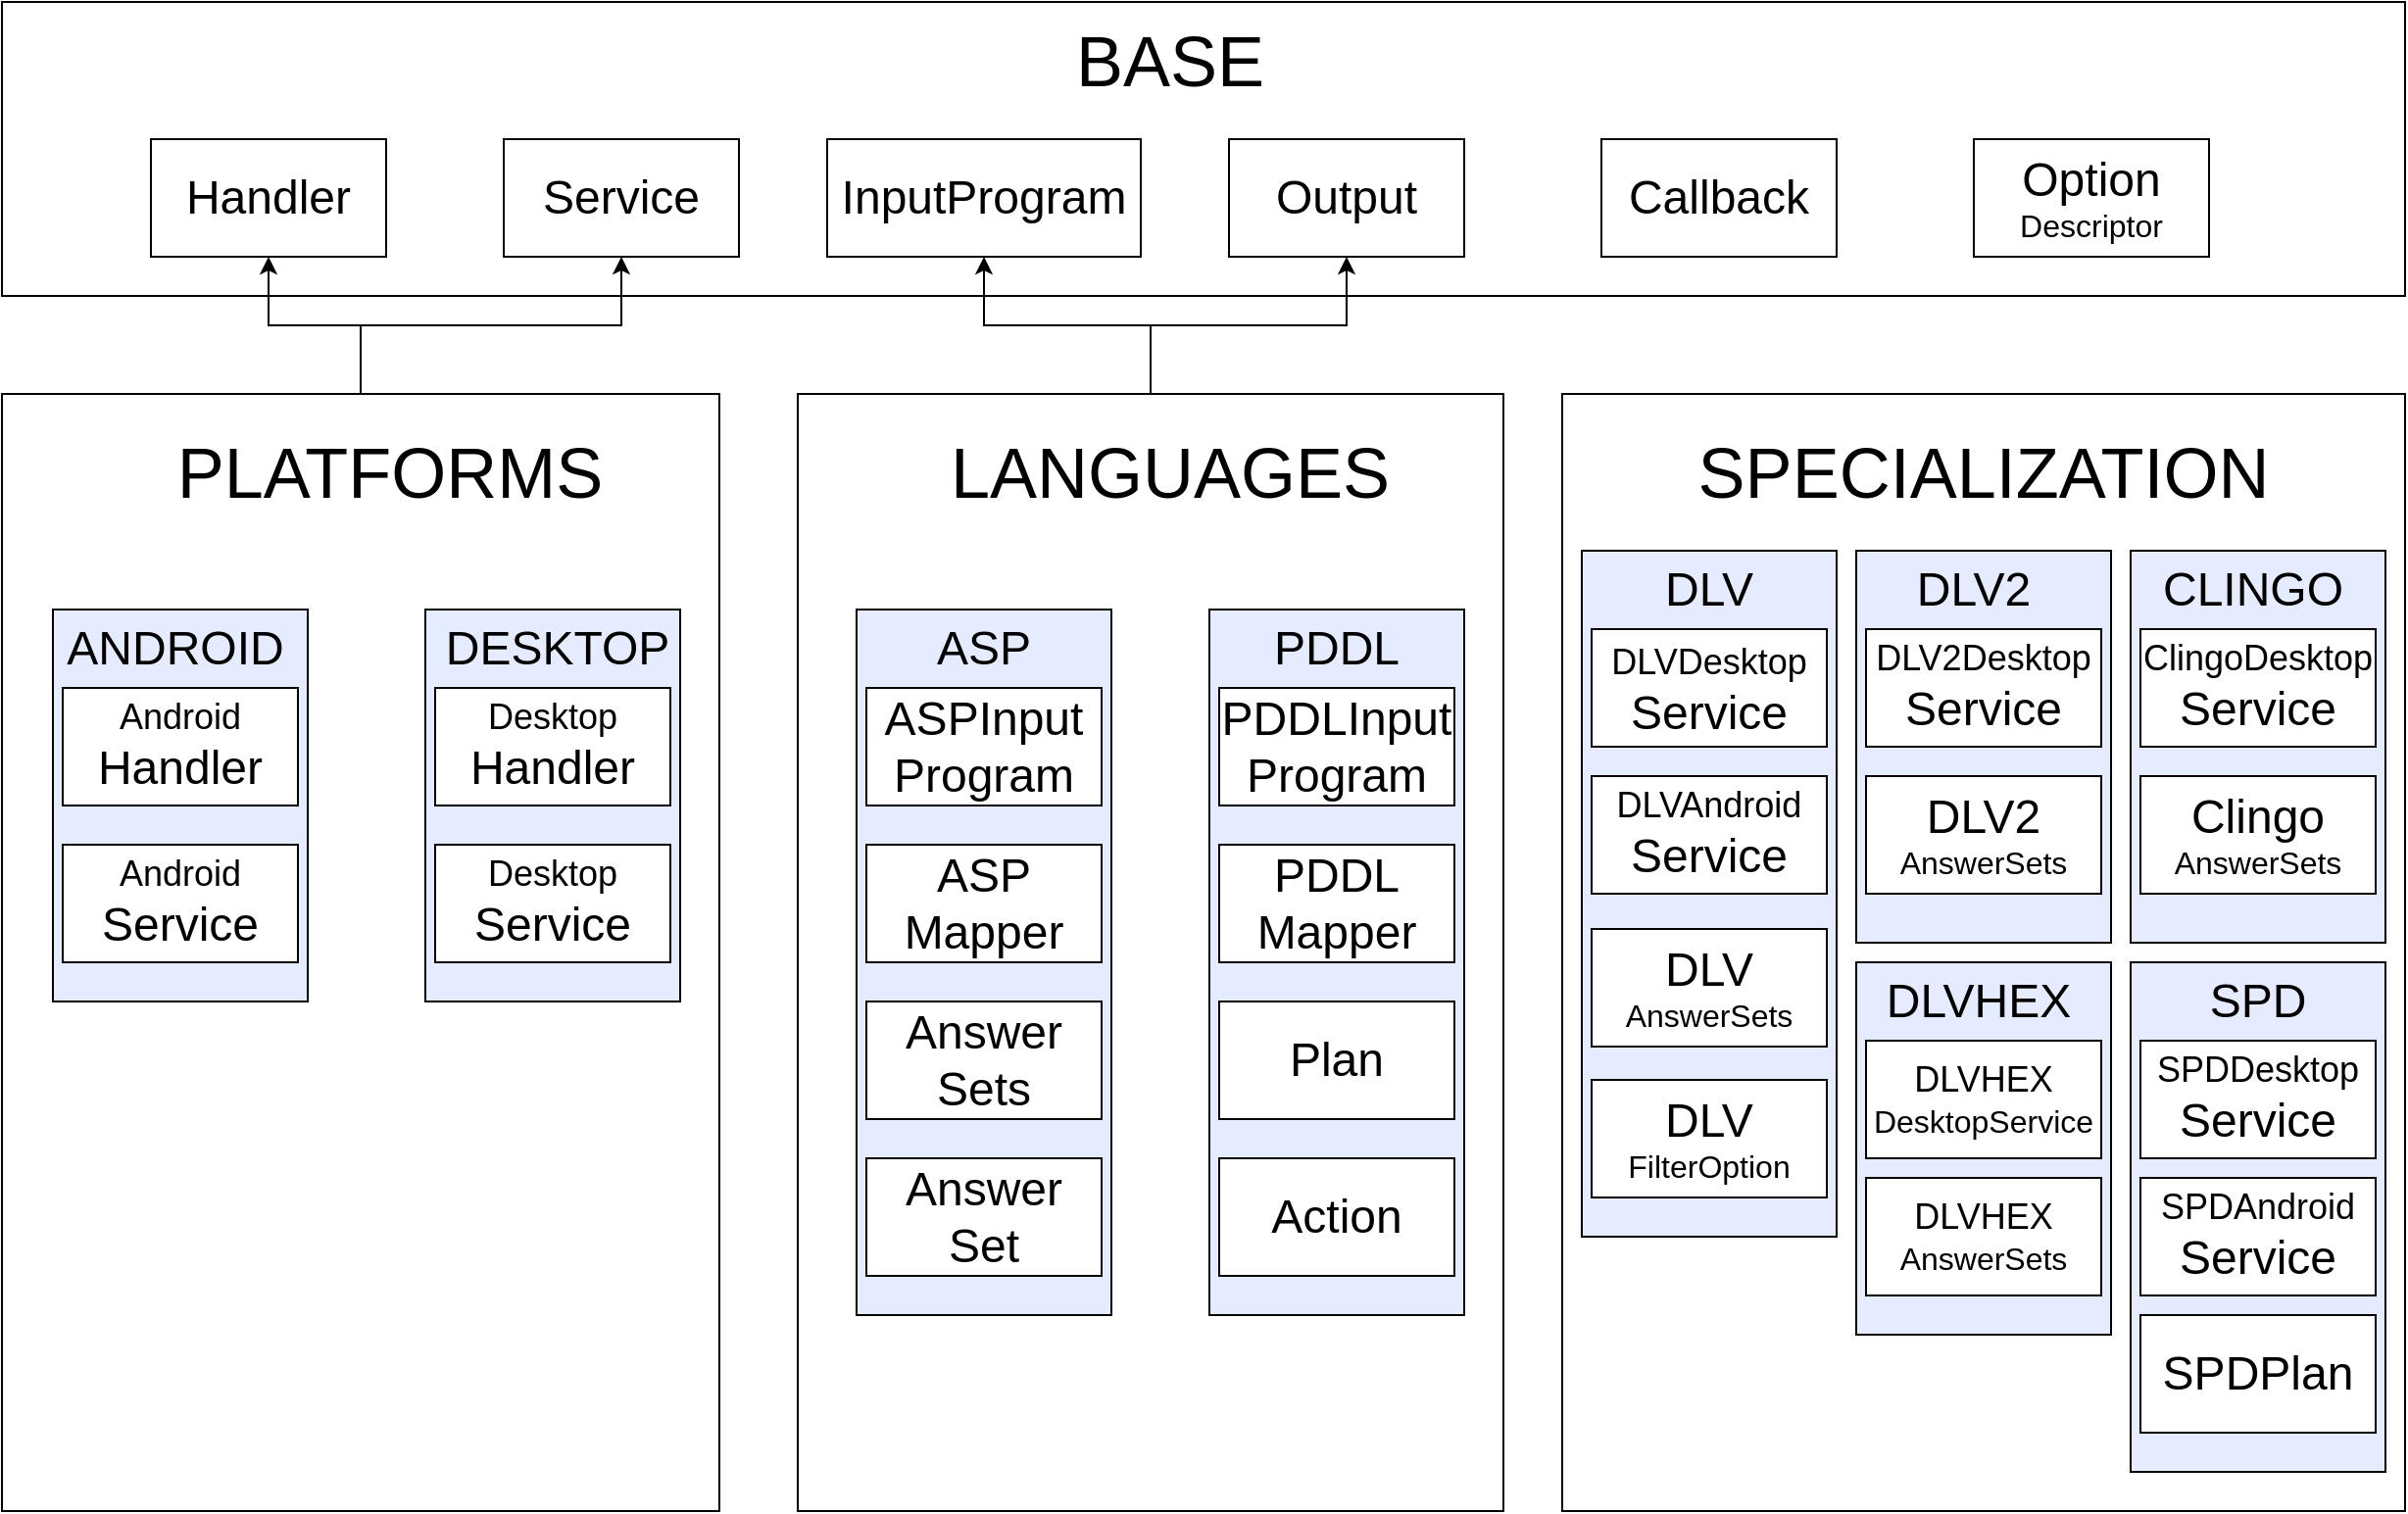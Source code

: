 <mxfile version="13.5.7" type="device"><diagram id="Fj9x7O_CkZr_U7ihlCWw" name="Page-1"><mxGraphModel dx="868" dy="413" grid="1" gridSize="10" guides="1" tooltips="1" connect="1" arrows="1" fold="1" page="1" pageScale="1" pageWidth="827" pageHeight="1169" math="0" shadow="0"><root><mxCell id="0"/><mxCell id="1" parent="0"/><mxCell id="EeC9ZIgdTXUM18OhbxAr-7" value="" style="rounded=0;whiteSpace=wrap;html=1;" parent="1" vertex="1"><mxGeometry x="284" y="60" width="1226" height="150" as="geometry"/></mxCell><mxCell id="EeC9ZIgdTXUM18OhbxAr-1" value="&lt;font style=&quot;font-size: 24px&quot;&gt;Handler&lt;/font&gt;" style="rounded=0;whiteSpace=wrap;html=1;" parent="1" vertex="1"><mxGeometry x="360" y="130" width="120" height="60" as="geometry"/></mxCell><mxCell id="EeC9ZIgdTXUM18OhbxAr-2" value="&lt;font style=&quot;font-size: 24px&quot;&gt;Service&lt;/font&gt;" style="rounded=0;whiteSpace=wrap;html=1;" parent="1" vertex="1"><mxGeometry x="540" y="130" width="120" height="60" as="geometry"/></mxCell><mxCell id="EeC9ZIgdTXUM18OhbxAr-3" value="&lt;font style=&quot;font-size: 24px&quot;&gt;Output&lt;/font&gt;" style="rounded=0;whiteSpace=wrap;html=1;" parent="1" vertex="1"><mxGeometry x="910" y="130" width="120" height="60" as="geometry"/></mxCell><mxCell id="EeC9ZIgdTXUM18OhbxAr-4" value="&lt;font style=&quot;font-size: 24px&quot;&gt;InputProgram&lt;/font&gt;" style="rounded=0;whiteSpace=wrap;html=1;" parent="1" vertex="1"><mxGeometry x="705" y="130" width="160" height="60" as="geometry"/></mxCell><mxCell id="EeC9ZIgdTXUM18OhbxAr-6" value="&lt;div&gt;&lt;font style=&quot;font-size: 24px&quot;&gt;Option&lt;/font&gt;&lt;/div&gt;&lt;div&gt;&lt;font size=&quot;3&quot;&gt;Descriptor&lt;/font&gt;&lt;br&gt;&lt;/div&gt;" style="rounded=0;whiteSpace=wrap;html=1;" parent="1" vertex="1"><mxGeometry x="1290" y="130" width="120" height="60" as="geometry"/></mxCell><mxCell id="EeC9ZIgdTXUM18OhbxAr-60" style="edgeStyle=orthogonalEdgeStyle;rounded=0;orthogonalLoop=1;jettySize=auto;html=1;entryX=0.5;entryY=1;entryDx=0;entryDy=0;" parent="1" source="EeC9ZIgdTXUM18OhbxAr-8" target="EeC9ZIgdTXUM18OhbxAr-1" edge="1"><mxGeometry relative="1" as="geometry"/></mxCell><mxCell id="EeC9ZIgdTXUM18OhbxAr-61" style="edgeStyle=orthogonalEdgeStyle;rounded=0;orthogonalLoop=1;jettySize=auto;html=1;entryX=0.5;entryY=1;entryDx=0;entryDy=0;" parent="1" source="EeC9ZIgdTXUM18OhbxAr-8" target="EeC9ZIgdTXUM18OhbxAr-2" edge="1"><mxGeometry relative="1" as="geometry"/></mxCell><mxCell id="EeC9ZIgdTXUM18OhbxAr-8" value="" style="rounded=0;whiteSpace=wrap;html=1;" parent="1" vertex="1"><mxGeometry x="284" y="260" width="366" height="570" as="geometry"/></mxCell><mxCell id="EeC9ZIgdTXUM18OhbxAr-9" value="" style="rounded=0;whiteSpace=wrap;html=1;fillColor=#E6ECFF;" parent="1" vertex="1"><mxGeometry x="310" y="370" width="130" height="200" as="geometry"/></mxCell><mxCell id="EeC9ZIgdTXUM18OhbxAr-10" value="" style="rounded=0;whiteSpace=wrap;html=1;fillColor=#E6ECFF;" parent="1" vertex="1"><mxGeometry x="500" y="370" width="130" height="200" as="geometry"/></mxCell><mxCell id="EeC9ZIgdTXUM18OhbxAr-11" value="&lt;font style=&quot;font-size: 36px&quot;&gt;&lt;font&gt;PLATFORM&lt;/font&gt;&lt;font&gt;S&lt;/font&gt;&lt;/font&gt;" style="text;html=1;strokeColor=none;fillColor=none;align=center;verticalAlign=middle;whiteSpace=wrap;rounded=0;" parent="1" vertex="1"><mxGeometry x="352" y="290" width="260" height="20" as="geometry"/></mxCell><mxCell id="EeC9ZIgdTXUM18OhbxAr-12" value="&lt;font style=&quot;font-size: 36px&quot;&gt;BASE&lt;/font&gt;" style="text;html=1;strokeColor=none;fillColor=none;align=center;verticalAlign=middle;whiteSpace=wrap;rounded=0;" parent="1" vertex="1"><mxGeometry x="750" y="80" width="260" height="20" as="geometry"/></mxCell><mxCell id="EeC9ZIgdTXUM18OhbxAr-13" value="&lt;div&gt;&lt;font style=&quot;font-size: 18px&quot;&gt;Android&lt;/font&gt;&lt;/div&gt;&lt;div&gt;&lt;font style=&quot;font-size: 24px&quot;&gt;Handler&lt;/font&gt;&lt;br&gt;&lt;/div&gt;" style="rounded=0;whiteSpace=wrap;html=1;fillColor=#FFFFFF;" parent="1" vertex="1"><mxGeometry x="315" y="410" width="120" height="60" as="geometry"/></mxCell><mxCell id="EeC9ZIgdTXUM18OhbxAr-14" value="&lt;div&gt;&lt;font style=&quot;font-size: 18px&quot;&gt;Android&lt;/font&gt;&lt;/div&gt;&lt;div&gt;&lt;font style=&quot;font-size: 24px&quot;&gt;Service&lt;/font&gt;&lt;br&gt;&lt;/div&gt;" style="rounded=0;whiteSpace=wrap;html=1;fillColor=#FFFFFF;" parent="1" vertex="1"><mxGeometry x="315" y="490" width="120" height="60" as="geometry"/></mxCell><mxCell id="EeC9ZIgdTXUM18OhbxAr-15" value="&lt;div&gt;&lt;font style=&quot;font-size: 18px&quot;&gt;Desktop&lt;/font&gt;&lt;/div&gt;&lt;div&gt;&lt;font style=&quot;font-size: 24px&quot;&gt;Handler&lt;/font&gt;&lt;br&gt;&lt;/div&gt;" style="rounded=0;whiteSpace=wrap;html=1;fillColor=#FFFFFF;" parent="1" vertex="1"><mxGeometry x="505" y="410" width="120" height="60" as="geometry"/></mxCell><mxCell id="EeC9ZIgdTXUM18OhbxAr-16" value="&lt;div&gt;&lt;font style=&quot;font-size: 18px&quot;&gt;Desktop&lt;/font&gt;&lt;/div&gt;&lt;div&gt;&lt;font style=&quot;font-size: 24px&quot;&gt;Service&lt;/font&gt;&lt;br&gt;&lt;/div&gt;" style="rounded=0;whiteSpace=wrap;html=1;fillColor=#FFFFFF;" parent="1" vertex="1"><mxGeometry x="505" y="490" width="120" height="60" as="geometry"/></mxCell><mxCell id="EeC9ZIgdTXUM18OhbxAr-17" value="&lt;font style=&quot;font-size: 24px&quot;&gt;ANDROID&lt;/font&gt;" style="text;html=1;strokeColor=none;fillColor=none;align=center;verticalAlign=middle;whiteSpace=wrap;rounded=0;" parent="1" vertex="1"><mxGeometry x="350" y="380" width="45" height="20" as="geometry"/></mxCell><mxCell id="EeC9ZIgdTXUM18OhbxAr-18" value="&lt;font style=&quot;font-size: 24px&quot;&gt;DESKTOP&lt;/font&gt;" style="text;html=1;strokeColor=none;fillColor=none;align=center;verticalAlign=middle;whiteSpace=wrap;rounded=0;" parent="1" vertex="1"><mxGeometry x="550" y="380" width="35" height="20" as="geometry"/></mxCell><mxCell id="EeC9ZIgdTXUM18OhbxAr-62" style="edgeStyle=orthogonalEdgeStyle;rounded=0;orthogonalLoop=1;jettySize=auto;html=1;entryX=0.5;entryY=1;entryDx=0;entryDy=0;" parent="1" source="EeC9ZIgdTXUM18OhbxAr-19" target="EeC9ZIgdTXUM18OhbxAr-4" edge="1"><mxGeometry relative="1" as="geometry"/></mxCell><mxCell id="EeC9ZIgdTXUM18OhbxAr-63" style="edgeStyle=orthogonalEdgeStyle;rounded=0;orthogonalLoop=1;jettySize=auto;html=1;entryX=0.5;entryY=1;entryDx=0;entryDy=0;" parent="1" source="EeC9ZIgdTXUM18OhbxAr-19" target="EeC9ZIgdTXUM18OhbxAr-3" edge="1"><mxGeometry relative="1" as="geometry"/></mxCell><mxCell id="EeC9ZIgdTXUM18OhbxAr-19" value="" style="rounded=0;whiteSpace=wrap;html=1;fillColor=#FFFFFF;" parent="1" vertex="1"><mxGeometry x="690" y="260" width="360" height="570" as="geometry"/></mxCell><mxCell id="EeC9ZIgdTXUM18OhbxAr-20" value="&lt;font style=&quot;font-size: 36px&quot;&gt;LANGUAGES&lt;/font&gt;" style="text;html=1;strokeColor=none;fillColor=none;align=center;verticalAlign=middle;whiteSpace=wrap;rounded=0;" parent="1" vertex="1"><mxGeometry x="750" y="290" width="260" height="20" as="geometry"/></mxCell><mxCell id="EeC9ZIgdTXUM18OhbxAr-21" value="" style="rounded=0;whiteSpace=wrap;html=1;fillColor=#E6ECFF;" parent="1" vertex="1"><mxGeometry x="720" y="370" width="130" height="360" as="geometry"/></mxCell><mxCell id="EeC9ZIgdTXUM18OhbxAr-22" value="" style="rounded=0;whiteSpace=wrap;html=1;fillColor=#E6ECFF;" parent="1" vertex="1"><mxGeometry x="900" y="370" width="130" height="360" as="geometry"/></mxCell><mxCell id="EeC9ZIgdTXUM18OhbxAr-23" value="&lt;font style=&quot;font-size: 24px&quot;&gt;ASP&lt;/font&gt;" style="text;html=1;strokeColor=none;fillColor=none;align=center;verticalAlign=middle;whiteSpace=wrap;rounded=0;" parent="1" vertex="1"><mxGeometry x="765" y="380" width="40" height="20" as="geometry"/></mxCell><mxCell id="EeC9ZIgdTXUM18OhbxAr-25" value="&lt;font style=&quot;font-size: 24px&quot;&gt;ASPInput&lt;br&gt;Program&lt;/font&gt;" style="rounded=0;whiteSpace=wrap;html=1;fillColor=#FFFFFF;" parent="1" vertex="1"><mxGeometry x="725" y="410" width="120" height="60" as="geometry"/></mxCell><mxCell id="EeC9ZIgdTXUM18OhbxAr-26" value="&lt;font style=&quot;font-size: 24px&quot;&gt;ASP&lt;br&gt;Mapper&lt;/font&gt;" style="rounded=0;whiteSpace=wrap;html=1;fillColor=#FFFFFF;" parent="1" vertex="1"><mxGeometry x="725" y="490" width="120" height="60" as="geometry"/></mxCell><mxCell id="EeC9ZIgdTXUM18OhbxAr-27" value="&lt;font style=&quot;font-size: 24px&quot;&gt;Answer&lt;br&gt;Sets&lt;/font&gt;" style="rounded=0;whiteSpace=wrap;html=1;fillColor=#FFFFFF;" parent="1" vertex="1"><mxGeometry x="725" y="570" width="120" height="60" as="geometry"/></mxCell><mxCell id="EeC9ZIgdTXUM18OhbxAr-28" value="&lt;font style=&quot;font-size: 24px&quot;&gt;Answer&lt;br&gt;Set&lt;/font&gt;" style="rounded=0;whiteSpace=wrap;html=1;fillColor=#FFFFFF;" parent="1" vertex="1"><mxGeometry x="725" y="650" width="120" height="60" as="geometry"/></mxCell><mxCell id="EeC9ZIgdTXUM18OhbxAr-29" value="&lt;font style=&quot;font-size: 24px&quot;&gt;PDDL&lt;/font&gt;" style="text;html=1;strokeColor=none;fillColor=none;align=center;verticalAlign=middle;whiteSpace=wrap;rounded=0;" parent="1" vertex="1"><mxGeometry x="945" y="380" width="40" height="20" as="geometry"/></mxCell><mxCell id="EeC9ZIgdTXUM18OhbxAr-30" value="&lt;font style=&quot;font-size: 24px&quot;&gt;PDDLInput&lt;br&gt;Program&lt;/font&gt;" style="rounded=0;whiteSpace=wrap;html=1;fillColor=#FFFFFF;" parent="1" vertex="1"><mxGeometry x="905" y="410" width="120" height="60" as="geometry"/></mxCell><mxCell id="EeC9ZIgdTXUM18OhbxAr-31" value="&lt;font style=&quot;font-size: 24px&quot;&gt;PDDL&lt;br&gt;Mapper&lt;/font&gt;" style="rounded=0;whiteSpace=wrap;html=1;fillColor=#FFFFFF;" parent="1" vertex="1"><mxGeometry x="905" y="490" width="120" height="60" as="geometry"/></mxCell><mxCell id="EeC9ZIgdTXUM18OhbxAr-32" value="&lt;font style=&quot;font-size: 24px&quot;&gt;Plan&lt;/font&gt;" style="rounded=0;whiteSpace=wrap;html=1;fillColor=#FFFFFF;" parent="1" vertex="1"><mxGeometry x="905" y="570" width="120" height="60" as="geometry"/></mxCell><mxCell id="EeC9ZIgdTXUM18OhbxAr-33" value="&lt;font style=&quot;font-size: 24px&quot;&gt;Action&lt;/font&gt;" style="rounded=0;whiteSpace=wrap;html=1;fillColor=#FFFFFF;" parent="1" vertex="1"><mxGeometry x="905" y="650" width="120" height="60" as="geometry"/></mxCell><mxCell id="EeC9ZIgdTXUM18OhbxAr-34" value="&lt;font style=&quot;font-size: 24px&quot;&gt;Callback&lt;/font&gt;" style="rounded=0;whiteSpace=wrap;html=1;fillColor=#FFFFFF;" parent="1" vertex="1"><mxGeometry x="1100" y="130" width="120" height="60" as="geometry"/></mxCell><mxCell id="EeC9ZIgdTXUM18OhbxAr-35" value="" style="rounded=0;whiteSpace=wrap;html=1;fillColor=#FFFFFF;" parent="1" vertex="1"><mxGeometry x="1080" y="260" width="430" height="570" as="geometry"/></mxCell><mxCell id="EeC9ZIgdTXUM18OhbxAr-36" value="&lt;font style=&quot;font-size: 36px&quot;&gt;SPECIALIZATION&lt;/font&gt;" style="text;html=1;strokeColor=none;fillColor=none;align=center;verticalAlign=middle;whiteSpace=wrap;rounded=0;" parent="1" vertex="1"><mxGeometry x="1165" y="290" width="260" height="20" as="geometry"/></mxCell><mxCell id="EeC9ZIgdTXUM18OhbxAr-37" value="" style="rounded=0;whiteSpace=wrap;html=1;fillColor=#E6ECFF;" parent="1" vertex="1"><mxGeometry x="1090" y="340" width="130" height="350" as="geometry"/></mxCell><mxCell id="EeC9ZIgdTXUM18OhbxAr-38" value="&lt;font style=&quot;font-size: 24px&quot;&gt;DLV&lt;/font&gt;" style="text;html=1;strokeColor=none;fillColor=none;align=center;verticalAlign=middle;whiteSpace=wrap;rounded=0;" parent="1" vertex="1"><mxGeometry x="1135" y="350" width="40" height="20" as="geometry"/></mxCell><mxCell id="EeC9ZIgdTXUM18OhbxAr-39" value="&lt;font&gt;&lt;span style=&quot;font-size: 18px&quot;&gt;DLVDesktop&lt;/span&gt;&lt;br&gt;&lt;font style=&quot;font-size: 24px&quot;&gt;Service&lt;/font&gt;&lt;/font&gt;" style="rounded=0;whiteSpace=wrap;html=1;fillColor=#FFFFFF;fontSize=22;" parent="1" vertex="1"><mxGeometry x="1095" y="380" width="120" height="60" as="geometry"/></mxCell><mxCell id="EeC9ZIgdTXUM18OhbxAr-40" value="&lt;div&gt;&lt;font style=&quot;font-size: 18px&quot;&gt;&lt;font&gt;DLV&lt;/font&gt;&lt;span&gt;Android&lt;/span&gt;&lt;/font&gt;&lt;/div&gt;&lt;div&gt;&lt;span&gt;&lt;font style=&quot;font-size: 24px&quot;&gt;Service&lt;/font&gt;&lt;/span&gt;&lt;/div&gt;" style="rounded=0;whiteSpace=wrap;html=1;fillColor=#FFFFFF;" parent="1" vertex="1"><mxGeometry x="1095" y="455" width="120" height="60" as="geometry"/></mxCell><mxCell id="EeC9ZIgdTXUM18OhbxAr-41" value="&lt;div&gt;&lt;font style=&quot;font-size: 24px&quot;&gt;DLV&lt;/font&gt;&lt;/div&gt;&lt;div&gt;&lt;font size=&quot;3&quot;&gt;AnswerSets&lt;/font&gt;&lt;br&gt;&lt;/div&gt;" style="rounded=0;whiteSpace=wrap;html=1;fillColor=#FFFFFF;" parent="1" vertex="1"><mxGeometry x="1095" y="533" width="120" height="60" as="geometry"/></mxCell><mxCell id="EeC9ZIgdTXUM18OhbxAr-42" value="&lt;div&gt;&lt;font style=&quot;font-size: 24px&quot;&gt;DLV&lt;/font&gt;&lt;/div&gt;&lt;div&gt;&lt;font size=&quot;3&quot;&gt;FilterOption&lt;/font&gt;&lt;br&gt;&lt;/div&gt;" style="rounded=0;whiteSpace=wrap;html=1;fillColor=#FFFFFF;" parent="1" vertex="1"><mxGeometry x="1095" y="610" width="120" height="60" as="geometry"/></mxCell><mxCell id="EeC9ZIgdTXUM18OhbxAr-43" value="" style="rounded=0;whiteSpace=wrap;html=1;fillColor=#E6ECFF;" parent="1" vertex="1"><mxGeometry x="1230" y="340" width="130" height="200" as="geometry"/></mxCell><mxCell id="EeC9ZIgdTXUM18OhbxAr-44" value="&lt;font style=&quot;font-size: 24px&quot;&gt;DLV2&lt;/font&gt;" style="text;html=1;strokeColor=none;fillColor=none;align=center;verticalAlign=middle;whiteSpace=wrap;rounded=0;" parent="1" vertex="1"><mxGeometry x="1270" y="350" width="40" height="20" as="geometry"/></mxCell><mxCell id="EeC9ZIgdTXUM18OhbxAr-45" value="&lt;div&gt;&lt;font style=&quot;font-size: 18px&quot;&gt;&lt;font&gt;DLV2&lt;/font&gt;&lt;span&gt;Desktop&lt;/span&gt;&lt;/font&gt;&lt;/div&gt;&lt;div&gt;&lt;span&gt;&lt;font style=&quot;font-size: 24px&quot;&gt;Service&lt;/font&gt;&lt;/span&gt;&lt;/div&gt;" style="rounded=0;whiteSpace=wrap;html=1;fillColor=#FFFFFF;" parent="1" vertex="1"><mxGeometry x="1235" y="380" width="120" height="60" as="geometry"/></mxCell><mxCell id="EeC9ZIgdTXUM18OhbxAr-46" value="&lt;div&gt;&lt;font style=&quot;font-size: 24px&quot;&gt;DLV2&lt;/font&gt;&lt;/div&gt;&lt;div&gt;&lt;font size=&quot;3&quot;&gt;AnswerSets&lt;/font&gt;&lt;br&gt;&lt;/div&gt;" style="rounded=0;whiteSpace=wrap;html=1;fillColor=#FFFFFF;" parent="1" vertex="1"><mxGeometry x="1235" y="455" width="120" height="60" as="geometry"/></mxCell><mxCell id="EeC9ZIgdTXUM18OhbxAr-47" value="" style="rounded=0;whiteSpace=wrap;html=1;fillColor=#E6ECFF;" parent="1" vertex="1"><mxGeometry x="1230" y="550" width="130" height="190" as="geometry"/></mxCell><mxCell id="EeC9ZIgdTXUM18OhbxAr-48" value="&lt;font style=&quot;font-size: 24px&quot;&gt;DLVHEX&lt;/font&gt;" style="text;html=1;strokeColor=none;fillColor=none;align=center;verticalAlign=middle;whiteSpace=wrap;rounded=0;" parent="1" vertex="1"><mxGeometry x="1270" y="560" width="45" height="20" as="geometry"/></mxCell><mxCell id="EeC9ZIgdTXUM18OhbxAr-49" value="&lt;div&gt;&lt;font&gt;&lt;font style=&quot;font-size: 18px&quot;&gt;DLVHEX&lt;/font&gt;&lt;/font&gt;&lt;/div&gt;&lt;div&gt;&lt;font size=&quot;3&quot;&gt;&lt;font&gt;&lt;span&gt;Desktop&lt;/span&gt;&lt;/font&gt;&lt;span&gt;Service&lt;/span&gt;&lt;/font&gt;&lt;/div&gt;" style="rounded=0;whiteSpace=wrap;html=1;fillColor=#FFFFFF;" parent="1" vertex="1"><mxGeometry x="1235" y="590" width="120" height="60" as="geometry"/></mxCell><mxCell id="EeC9ZIgdTXUM18OhbxAr-50" value="&lt;div&gt;&lt;font style=&quot;font-size: 18px&quot;&gt;DLVHEX&lt;/font&gt;&lt;/div&gt;&lt;div&gt;&lt;font size=&quot;3&quot;&gt;AnswerSets&lt;/font&gt;&lt;br&gt;&lt;/div&gt;" style="rounded=0;whiteSpace=wrap;html=1;fillColor=#FFFFFF;" parent="1" vertex="1"><mxGeometry x="1235" y="660" width="120" height="60" as="geometry"/></mxCell><mxCell id="EeC9ZIgdTXUM18OhbxAr-51" value="" style="rounded=0;whiteSpace=wrap;html=1;fillColor=#E6ECFF;" parent="1" vertex="1"><mxGeometry x="1370" y="340" width="130" height="200" as="geometry"/></mxCell><mxCell id="EeC9ZIgdTXUM18OhbxAr-52" value="&lt;font style=&quot;font-size: 24px&quot;&gt;CLINGO&lt;/font&gt;" style="text;html=1;strokeColor=none;fillColor=none;align=center;verticalAlign=middle;whiteSpace=wrap;rounded=0;" parent="1" vertex="1"><mxGeometry x="1410" y="350" width="45" height="20" as="geometry"/></mxCell><mxCell id="EeC9ZIgdTXUM18OhbxAr-53" value="&lt;div&gt;&lt;font style=&quot;font-size: 18px&quot;&gt;&lt;font&gt;Clingo&lt;/font&gt;&lt;span&gt;Desktop&lt;/span&gt;&lt;/font&gt;&lt;/div&gt;&lt;div&gt;&lt;span&gt;&lt;font style=&quot;font-size: 24px&quot;&gt;Service&lt;/font&gt;&lt;/span&gt;&lt;/div&gt;" style="rounded=0;whiteSpace=wrap;html=1;fillColor=#FFFFFF;" parent="1" vertex="1"><mxGeometry x="1375" y="380" width="120" height="60" as="geometry"/></mxCell><mxCell id="EeC9ZIgdTXUM18OhbxAr-54" value="&lt;div&gt;&lt;font style=&quot;font-size: 24px&quot;&gt;Clingo&lt;/font&gt;&lt;/div&gt;&lt;div&gt;&lt;font size=&quot;3&quot;&gt;AnswerSets&lt;/font&gt;&lt;br&gt;&lt;/div&gt;" style="rounded=0;whiteSpace=wrap;html=1;fillColor=#FFFFFF;" parent="1" vertex="1"><mxGeometry x="1375" y="455" width="120" height="60" as="geometry"/></mxCell><mxCell id="EeC9ZIgdTXUM18OhbxAr-55" value="" style="rounded=0;whiteSpace=wrap;html=1;fillColor=#E6ECFF;" parent="1" vertex="1"><mxGeometry x="1370" y="550" width="130" height="260" as="geometry"/></mxCell><mxCell id="EeC9ZIgdTXUM18OhbxAr-56" value="&lt;font style=&quot;font-size: 24px&quot;&gt;SPD&lt;/font&gt;" style="text;html=1;strokeColor=none;fillColor=none;align=center;verticalAlign=middle;whiteSpace=wrap;rounded=0;" parent="1" vertex="1"><mxGeometry x="1415" y="560" width="40" height="20" as="geometry"/></mxCell><mxCell id="EeC9ZIgdTXUM18OhbxAr-57" value="&lt;div&gt;&lt;font style=&quot;font-size: 18px&quot;&gt;&lt;font&gt;SPD&lt;/font&gt;&lt;span&gt;Desktop&lt;/span&gt;&lt;/font&gt;&lt;/div&gt;&lt;div&gt;&lt;span&gt;&lt;font style=&quot;font-size: 24px&quot;&gt;Service&lt;/font&gt;&lt;/span&gt;&lt;/div&gt;" style="rounded=0;whiteSpace=wrap;html=1;fillColor=#FFFFFF;" parent="1" vertex="1"><mxGeometry x="1375" y="590" width="120" height="60" as="geometry"/></mxCell><mxCell id="EeC9ZIgdTXUM18OhbxAr-58" value="&lt;div&gt;&lt;font style=&quot;font-size: 18px&quot;&gt;&lt;font&gt;SPD&lt;/font&gt;&lt;span&gt;Android&lt;/span&gt;&lt;/font&gt;&lt;/div&gt;&lt;div&gt;&lt;span&gt;&lt;font style=&quot;font-size: 24px&quot;&gt;Service&lt;/font&gt;&lt;/span&gt;&lt;/div&gt;" style="rounded=0;whiteSpace=wrap;html=1;fillColor=#FFFFFF;" parent="1" vertex="1"><mxGeometry x="1375" y="660" width="120" height="60" as="geometry"/></mxCell><mxCell id="EeC9ZIgdTXUM18OhbxAr-59" value="&lt;font style=&quot;font-size: 24px&quot;&gt;SPDPlan&lt;/font&gt;" style="rounded=0;whiteSpace=wrap;html=1;fillColor=#FFFFFF;" parent="1" vertex="1"><mxGeometry x="1375" y="730" width="120" height="60" as="geometry"/></mxCell></root></mxGraphModel></diagram></mxfile>